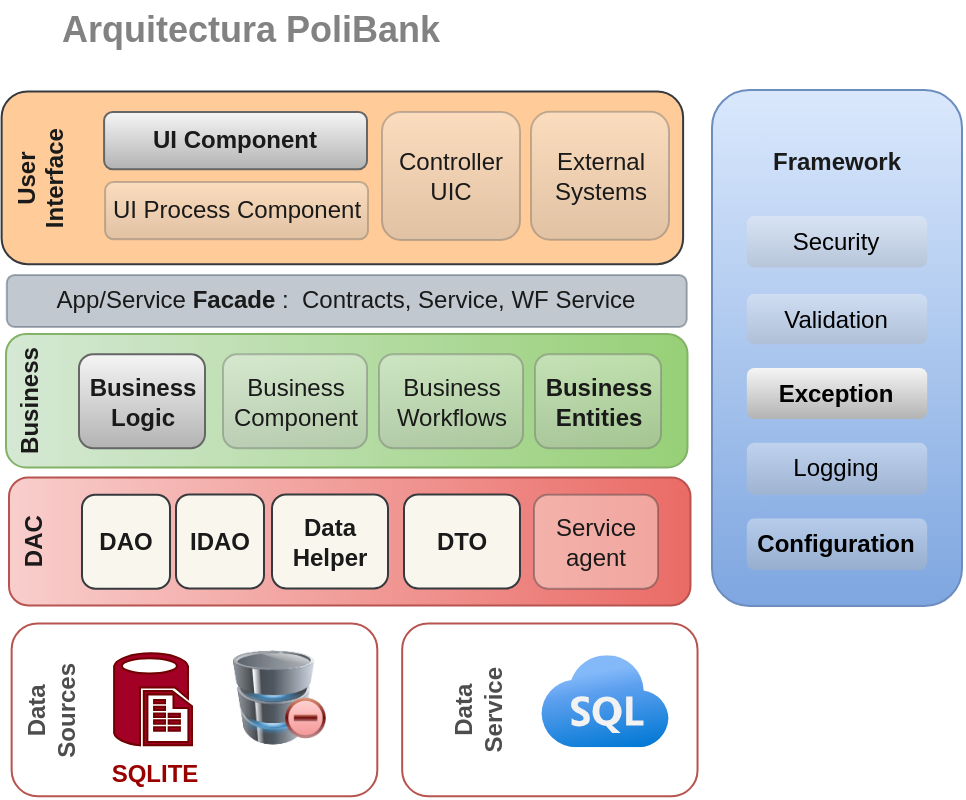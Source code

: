 <mxfile>
    <diagram id="ZM09xl-fuDKo_xaskiYn" name="ARQ">
        <mxGraphModel dx="722" dy="963" grid="0" gridSize="10" guides="1" tooltips="1" connect="1" arrows="1" fold="1" page="0" pageScale="1" pageWidth="850" pageHeight="1100" math="0" shadow="0">
            <root>
                <mxCell id="0"/>
                <mxCell id="1" parent="0"/>
                <mxCell id="2" value="&lt;font color=&quot;#1a1a1a&quot;&gt;&lt;b&gt;DAC&lt;br&gt;&lt;br&gt;&lt;br&gt;&lt;br&gt;&lt;br&gt;&lt;br&gt;&lt;br&gt;&lt;br&gt;&lt;br&gt;&lt;br&gt;&lt;br&gt;&lt;br&gt;&lt;br&gt;&lt;br&gt;&lt;br&gt;&lt;br&gt;&lt;br&gt;&lt;br&gt;&lt;br&gt;&lt;br&gt;&lt;br&gt;&lt;br&gt;&lt;/b&gt;&lt;br&gt;&lt;/font&gt;" style="rounded=1;whiteSpace=wrap;html=1;fillColor=#f8cecc;strokeColor=#b85450;rotation=-90;gradientColor=#ea6b66;" parent="1" vertex="1">
                    <mxGeometry x="203.86" y="51.34" width="64.03" height="340.74" as="geometry"/>
                </mxCell>
                <mxCell id="3" value="&lt;font color=&quot;#1a1a1a&quot;&gt;&lt;b&gt;DAO&lt;/b&gt;&lt;br&gt;&lt;/font&gt;" style="rounded=1;whiteSpace=wrap;html=1;fillColor=#f9f7ed;strokeColor=#36393d;" parent="1" vertex="1">
                    <mxGeometry x="102" y="198.32" width="44" height="47" as="geometry"/>
                </mxCell>
                <mxCell id="6" value="&lt;font color=&quot;#828282&quot; style=&quot;font-size: 18px;&quot;&gt;&lt;b style=&quot;&quot;&gt;Arquitectura PoliBank&lt;/b&gt;&lt;/font&gt;" style="text;html=1;strokeColor=none;fillColor=none;align=center;verticalAlign=middle;whiteSpace=wrap;rounded=0;labelBackgroundColor=none;fontColor=#333333;" parent="1" vertex="1">
                    <mxGeometry x="64.38" y="-49" width="245" height="30" as="geometry"/>
                </mxCell>
                <mxCell id="18" value="&lt;font color=&quot;#1a1a1a&quot;&gt;&lt;b&gt;Data Helper&lt;/b&gt;&lt;br&gt;&lt;/font&gt;" style="rounded=1;whiteSpace=wrap;html=1;fillColor=#f9f7ed;strokeColor=#36393d;" parent="1" vertex="1">
                    <mxGeometry x="197" y="198.21" width="58" height="47" as="geometry"/>
                </mxCell>
                <mxCell id="19" value="&lt;font color=&quot;#1a1a1a&quot;&gt;Service agent&lt;br&gt;&lt;/font&gt;" style="rounded=1;whiteSpace=wrap;html=1;fillColor=#f9f7ed;strokeColor=#36393d;opacity=40;" parent="1" vertex="1">
                    <mxGeometry x="328" y="198.32" width="62" height="47" as="geometry"/>
                </mxCell>
                <mxCell id="10" value="&lt;font color=&quot;#1a1a1a&quot;&gt;&lt;b&gt;Framework&lt;/b&gt;&lt;br&gt;&lt;br&gt;&lt;br&gt;&lt;br&gt;&lt;br&gt;&lt;br&gt;&lt;br&gt;&lt;br&gt;&lt;br&gt;&lt;br&gt;&lt;br&gt;&lt;br&gt;&lt;br&gt;&lt;br&gt;&lt;/font&gt;" style="rounded=1;whiteSpace=wrap;html=1;fillColor=#dae8fc;strokeColor=#6c8ebf;gradientColor=#7ea6e0;" parent="1" vertex="1">
                    <mxGeometry x="417" y="-4" width="125" height="258" as="geometry"/>
                </mxCell>
                <mxCell id="11" value="&lt;span style=&quot;&quot;&gt;&lt;font color=&quot;#000000&quot;&gt;Validation&lt;/font&gt;&lt;/span&gt;" style="rounded=1;whiteSpace=wrap;html=1;fillColor=#f5f5f5;strokeColor=none;gradientColor=#b3b3b3;opacity=40;" parent="1" vertex="1">
                    <mxGeometry x="434.41" y="98" width="90.19" height="25.14" as="geometry"/>
                </mxCell>
                <mxCell id="12" value="&lt;span style=&quot;&quot;&gt;&lt;font color=&quot;#000000&quot;&gt;Security&lt;/font&gt;&lt;/span&gt;" style="rounded=1;whiteSpace=wrap;html=1;fillColor=#f5f5f5;strokeColor=none;gradientColor=#b3b3b3;opacity=40;" parent="1" vertex="1">
                    <mxGeometry x="434.41" y="59" width="90.19" height="25.72" as="geometry"/>
                </mxCell>
                <mxCell id="13" value="&lt;span style=&quot;&quot;&gt;&lt;font color=&quot;#000000&quot;&gt;Logging&lt;/font&gt;&lt;/span&gt;" style="rounded=1;whiteSpace=wrap;html=1;fillColor=#f5f5f5;strokeColor=none;gradientColor=#b3b3b3;opacity=40;" parent="1" vertex="1">
                    <mxGeometry x="434.41" y="172.35" width="90.19" height="25.97" as="geometry"/>
                </mxCell>
                <mxCell id="15" value="&lt;span style=&quot;&quot;&gt;&lt;font color=&quot;#000000&quot;&gt;&lt;b&gt;Exception&lt;/b&gt;&lt;/font&gt;&lt;/span&gt;" style="rounded=1;whiteSpace=wrap;html=1;fillColor=#f5f5f5;strokeColor=none;gradientColor=#b3b3b3;" parent="1" vertex="1">
                    <mxGeometry x="434.41" y="135" width="90.19" height="25.56" as="geometry"/>
                </mxCell>
                <mxCell id="16" value="&lt;div style=&quot;&quot;&gt;&lt;font color=&quot;#000000&quot;&gt;&lt;b&gt;Configuration&lt;/b&gt;&lt;/font&gt;&lt;/div&gt;" style="rounded=1;whiteSpace=wrap;html=1;fillColor=#f5f5f5;strokeColor=none;gradientColor=#b3b3b3;opacity=40;" parent="1" vertex="1">
                    <mxGeometry x="434.4" y="210.25" width="90.19" height="25.75" as="geometry"/>
                </mxCell>
                <mxCell id="20" value="&lt;font color=&quot;#1a1a1a&quot;&gt;&lt;b&gt;Business&lt;br&gt;&lt;br&gt;&lt;br&gt;&lt;br&gt;&lt;br&gt;&lt;br&gt;&lt;br&gt;&lt;br&gt;&lt;br&gt;&lt;br&gt;&lt;br&gt;&lt;br&gt;&lt;br&gt;&lt;br&gt;&lt;br&gt;&lt;br&gt;&lt;br&gt;&lt;br&gt;&lt;br&gt;&lt;br&gt;&lt;br&gt;&lt;br&gt;&lt;/b&gt;&lt;br&gt;&lt;/font&gt;" style="rounded=1;whiteSpace=wrap;html=1;fillColor=#d5e8d4;strokeColor=#82b366;rotation=-90;gradientColor=#97d077;" parent="1" vertex="1">
                    <mxGeometry x="200.99" y="-19" width="66.78" height="340.74" as="geometry"/>
                </mxCell>
                <mxCell id="21" value="&lt;span style=&quot;color: rgb(26, 26, 26);&quot;&gt;&lt;b&gt;Business Logic&lt;/b&gt;&lt;/span&gt;" style="rounded=1;whiteSpace=wrap;html=1;fillColor=#f5f5f5;strokeColor=#666666;gradientColor=#b3b3b3;" parent="1" vertex="1">
                    <mxGeometry x="100.5" y="128.08" width="63" height="47" as="geometry"/>
                </mxCell>
                <mxCell id="22" value="&lt;font color=&quot;#1a1a1a&quot;&gt;&lt;b&gt;Business Entities&lt;/b&gt;&lt;/font&gt;" style="rounded=1;whiteSpace=wrap;html=1;fillColor=#f5f5f5;strokeColor=#666666;gradientColor=#b3b3b3;opacity=40;" parent="1" vertex="1">
                    <mxGeometry x="328.5" y="128.08" width="63" height="47" as="geometry"/>
                </mxCell>
                <mxCell id="23" value="&lt;font color=&quot;#1a1a1a&quot;&gt;Business Component&lt;/font&gt;" style="rounded=1;whiteSpace=wrap;html=1;fillColor=#f5f5f5;strokeColor=#666666;gradientColor=#b3b3b3;opacity=40;" parent="1" vertex="1">
                    <mxGeometry x="172.5" y="128.08" width="72" height="47" as="geometry"/>
                </mxCell>
                <mxCell id="24" value="&lt;font color=&quot;#1a1a1a&quot;&gt;Business Workflows&lt;/font&gt;" style="rounded=1;whiteSpace=wrap;html=1;fillColor=#f5f5f5;strokeColor=#666666;gradientColor=#b3b3b3;opacity=40;" parent="1" vertex="1">
                    <mxGeometry x="250.5" y="128.08" width="72" height="47" as="geometry"/>
                </mxCell>
                <mxCell id="25" value="&lt;font color=&quot;#1a1a1a&quot;&gt;App/Service &lt;b&gt;Facade &lt;/b&gt;:&amp;nbsp; Contracts, Service, WF Service&lt;/font&gt;" style="rounded=1;whiteSpace=wrap;html=1;fillColor=#647687;strokeColor=#314354;fontColor=#ffffff;opacity=40;" parent="1" vertex="1">
                    <mxGeometry x="64.38" y="88.46" width="340" height="26" as="geometry"/>
                </mxCell>
                <mxCell id="27" value="&lt;b style=&quot;&quot;&gt;&lt;font color=&quot;#4d4d4d&quot;&gt;Data&lt;br&gt;Sources&lt;br&gt;&lt;br&gt;&lt;br&gt;&lt;br&gt;&lt;br&gt;&lt;br&gt;&lt;br&gt;&lt;br&gt;&lt;br&gt;&lt;br&gt;&lt;/font&gt;&lt;br&gt;&lt;/b&gt;" style="rounded=1;whiteSpace=wrap;html=1;fillColor=none;strokeColor=#b85450;rotation=-90;gradientColor=#ea6b66;" parent="1" vertex="1">
                    <mxGeometry x="115.05" y="214.5" width="86.37" height="182.83" as="geometry"/>
                </mxCell>
                <mxCell id="28" value="&lt;b style=&quot;&quot;&gt;&lt;font color=&quot;#4d4d4d&quot;&gt;Data&lt;br&gt;Service&lt;br&gt;&lt;br&gt;&lt;br&gt;&lt;br&gt;&lt;br&gt;&lt;/font&gt;&lt;br&gt;&lt;/b&gt;" style="rounded=1;whiteSpace=wrap;html=1;fillColor=none;strokeColor=#b85450;rotation=-90;gradientColor=#ea6b66;" parent="1" vertex="1">
                    <mxGeometry x="292.74" y="232.08" width="86.37" height="147.68" as="geometry"/>
                </mxCell>
                <mxCell id="29" value="&lt;font color=&quot;#1a1a1a&quot;&gt;&lt;b&gt;User&lt;br&gt;Interface&lt;br&gt;&lt;br&gt;&lt;br&gt;&lt;br&gt;&lt;br&gt;&lt;br&gt;&lt;br&gt;&lt;br&gt;&lt;br&gt;&lt;br&gt;&lt;br&gt;&lt;br&gt;&lt;br&gt;&lt;br&gt;&lt;br&gt;&lt;br&gt;&lt;br&gt;&lt;br&gt;&lt;br&gt;&lt;br&gt;&lt;br&gt;&lt;/b&gt;&lt;br&gt;&lt;/font&gt;" style="rounded=1;whiteSpace=wrap;html=1;fillColor=#ffcc99;strokeColor=#36393d;rotation=-90;" parent="1" vertex="1">
                    <mxGeometry x="189" y="-130.49" width="86.37" height="340.74" as="geometry"/>
                </mxCell>
                <mxCell id="30" value="&lt;span style=&quot;color: rgb(26, 26, 26);&quot;&gt;UI Process Component&lt;/span&gt;" style="rounded=1;whiteSpace=wrap;html=1;fillColor=#f5f5f5;strokeColor=#666666;gradientColor=#b3b3b3;opacity=40;" parent="1" vertex="1">
                    <mxGeometry x="113.55" y="42" width="131.45" height="28.62" as="geometry"/>
                </mxCell>
                <mxCell id="31" value="&lt;span style=&quot;color: rgb(26, 26, 26);&quot;&gt;&lt;b&gt;UI Component&lt;/b&gt;&lt;/span&gt;" style="rounded=1;whiteSpace=wrap;html=1;fillColor=#f5f5f5;strokeColor=#666666;gradientColor=#b3b3b3;" parent="1" vertex="1">
                    <mxGeometry x="113.05" y="7" width="131.45" height="28.62" as="geometry"/>
                </mxCell>
                <mxCell id="32" value="&lt;span style=&quot;color: rgb(26, 26, 26);&quot;&gt;Controller&lt;br&gt;UIC&lt;br&gt;&lt;/span&gt;" style="rounded=1;whiteSpace=wrap;html=1;fillColor=#f5f5f5;strokeColor=#666666;gradientColor=#b3b3b3;opacity=40;" parent="1" vertex="1">
                    <mxGeometry x="252" y="7" width="69" height="64" as="geometry"/>
                </mxCell>
                <mxCell id="33" value="&lt;span style=&quot;color: rgb(26, 26, 26);&quot;&gt;External&lt;br&gt;Systems&lt;br&gt;&lt;/span&gt;" style="rounded=1;whiteSpace=wrap;html=1;fillColor=#f5f5f5;strokeColor=#666666;gradientColor=#b3b3b3;opacity=40;" parent="1" vertex="1">
                    <mxGeometry x="326.5" y="6.88" width="69" height="64" as="geometry"/>
                </mxCell>
                <mxCell id="35" value="&lt;b&gt;&lt;font color=&quot;#990000&quot;&gt;SQLITE&lt;/font&gt;&lt;/b&gt;" style="verticalLabelPosition=bottom;html=1;verticalAlign=top;align=center;strokeColor=#6F0000;fillColor=#a20025;shape=mxgraph.azure.sql_reporting;fontColor=#ffffff;" parent="1" vertex="1">
                    <mxGeometry x="118.05" y="277.68" width="38.95" height="46" as="geometry"/>
                </mxCell>
                <mxCell id="36" value="database" style="image;html=1;image=img/lib/clip_art/computers/Database_Minus_128x128.png;strokeColor=default;fontColor=#FFFFFF;fillColor=none;" parent="1" vertex="1">
                    <mxGeometry x="177.5" y="274.68" width="46.5" height="50" as="geometry"/>
                </mxCell>
                <mxCell id="40" value="" style="aspect=fixed;html=1;points=[];align=center;image;fontSize=12;image=img/lib/azure2/databases/Azure_SQL.svg;strokeColor=default;fontColor=#FFFFFF;fillColor=none;" parent="1" vertex="1">
                    <mxGeometry x="331.5" y="278.68" width="64" height="46" as="geometry"/>
                </mxCell>
                <mxCell id="41" value="&lt;font color=&quot;#1a1a1a&quot;&gt;&lt;b&gt;DTO&lt;/b&gt;&lt;br&gt;&lt;/font&gt;" style="rounded=1;whiteSpace=wrap;html=1;fillColor=#f9f7ed;strokeColor=#36393d;" parent="1" vertex="1">
                    <mxGeometry x="263" y="198.21" width="58" height="47" as="geometry"/>
                </mxCell>
                <mxCell id="42" value="&lt;font color=&quot;#1a1a1a&quot;&gt;&lt;b&gt;IDAO&lt;/b&gt;&lt;br&gt;&lt;/font&gt;" style="rounded=1;whiteSpace=wrap;html=1;fillColor=#f9f7ed;strokeColor=#36393d;" parent="1" vertex="1">
                    <mxGeometry x="149" y="198.21" width="44" height="47" as="geometry"/>
                </mxCell>
            </root>
        </mxGraphModel>
    </diagram>
</mxfile>